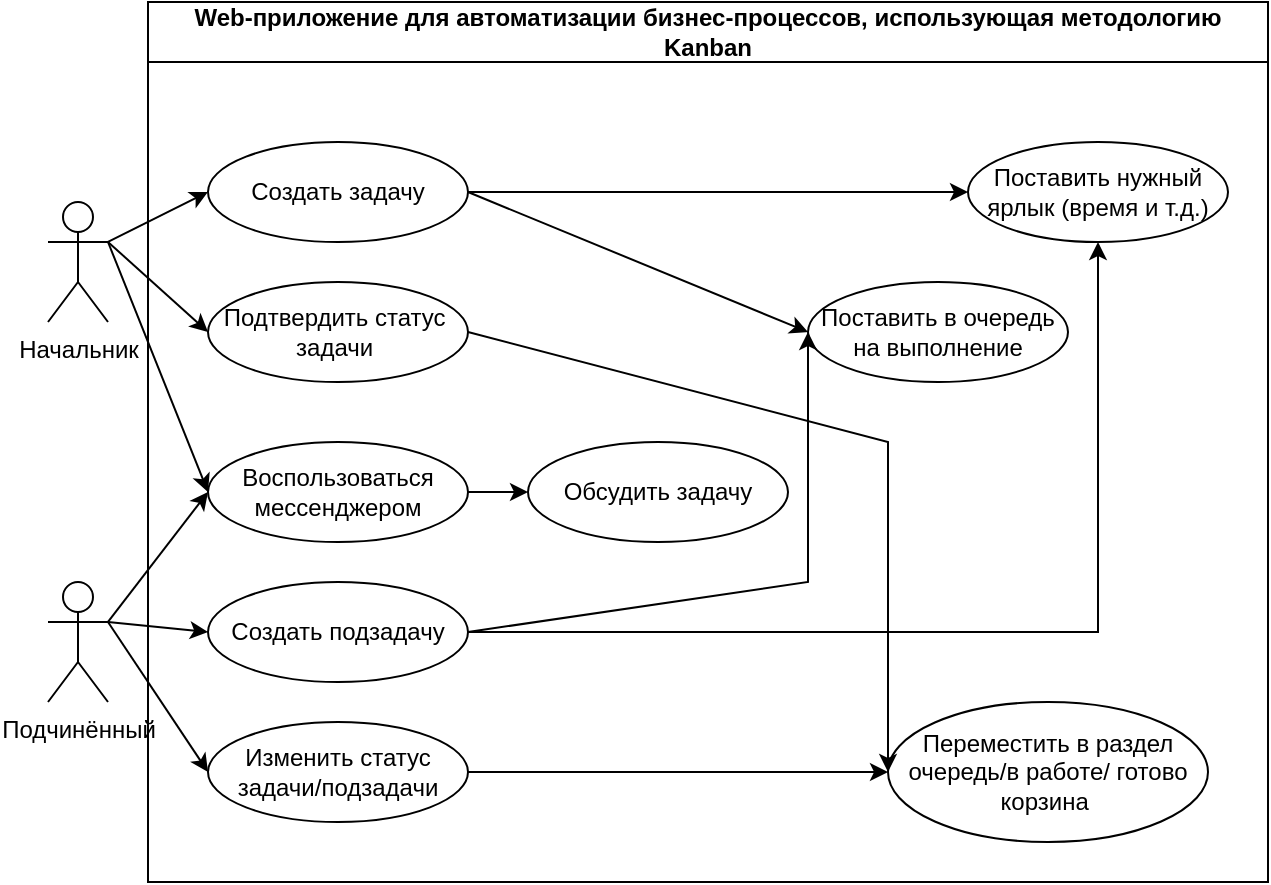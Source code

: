 <mxfile version="21.3.8" type="github">
  <diagram name="Страница 1" id="3dBzLKWuroAtSPjVI7Yx">
    <mxGraphModel dx="839" dy="477" grid="1" gridSize="10" guides="1" tooltips="1" connect="1" arrows="1" fold="1" page="1" pageScale="1" pageWidth="827" pageHeight="1169" math="0" shadow="0">
      <root>
        <mxCell id="0" />
        <mxCell id="1" parent="0" />
        <mxCell id="eFxl3dGezOG97QidDKsl-2" value="Подчинённый" style="shape=umlActor;verticalLabelPosition=bottom;verticalAlign=top;html=1;outlineConnect=0;" vertex="1" parent="1">
          <mxGeometry x="190" y="310" width="30" height="60" as="geometry" />
        </mxCell>
        <mxCell id="eFxl3dGezOG97QidDKsl-3" value="Web-приложение для автоматизации бизнес-процессов, использующая методологию Kanban" style="swimlane;whiteSpace=wrap;html=1;startSize=30;" vertex="1" parent="1">
          <mxGeometry x="240" y="20" width="560" height="440" as="geometry" />
        </mxCell>
        <mxCell id="eFxl3dGezOG97QidDKsl-6" value="Создать задачу" style="ellipse;whiteSpace=wrap;html=1;" vertex="1" parent="eFxl3dGezOG97QidDKsl-3">
          <mxGeometry x="30" y="70" width="130" height="50" as="geometry" />
        </mxCell>
        <mxCell id="eFxl3dGezOG97QidDKsl-7" value="Подтвердить статус&amp;nbsp; задачи&amp;nbsp;" style="ellipse;whiteSpace=wrap;html=1;" vertex="1" parent="eFxl3dGezOG97QidDKsl-3">
          <mxGeometry x="30" y="140" width="130" height="50" as="geometry" />
        </mxCell>
        <mxCell id="eFxl3dGezOG97QidDKsl-33" value="" style="edgeStyle=orthogonalEdgeStyle;rounded=0;orthogonalLoop=1;jettySize=auto;html=1;" edge="1" parent="eFxl3dGezOG97QidDKsl-3" source="eFxl3dGezOG97QidDKsl-13" target="eFxl3dGezOG97QidDKsl-32">
          <mxGeometry relative="1" as="geometry" />
        </mxCell>
        <mxCell id="eFxl3dGezOG97QidDKsl-13" value="Создать подзадачу" style="ellipse;whiteSpace=wrap;html=1;" vertex="1" parent="eFxl3dGezOG97QidDKsl-3">
          <mxGeometry x="30" y="290" width="130" height="50" as="geometry" />
        </mxCell>
        <mxCell id="eFxl3dGezOG97QidDKsl-39" value="" style="edgeStyle=orthogonalEdgeStyle;rounded=0;orthogonalLoop=1;jettySize=auto;html=1;" edge="1" parent="eFxl3dGezOG97QidDKsl-3" source="eFxl3dGezOG97QidDKsl-14" target="eFxl3dGezOG97QidDKsl-36">
          <mxGeometry relative="1" as="geometry" />
        </mxCell>
        <mxCell id="eFxl3dGezOG97QidDKsl-14" value="Изменить статус задачи/подзадачи" style="ellipse;whiteSpace=wrap;html=1;" vertex="1" parent="eFxl3dGezOG97QidDKsl-3">
          <mxGeometry x="30" y="360" width="130" height="50" as="geometry" />
        </mxCell>
        <mxCell id="eFxl3dGezOG97QidDKsl-30" value="" style="edgeStyle=orthogonalEdgeStyle;rounded=0;orthogonalLoop=1;jettySize=auto;html=1;" edge="1" parent="eFxl3dGezOG97QidDKsl-3" source="eFxl3dGezOG97QidDKsl-15" target="eFxl3dGezOG97QidDKsl-29">
          <mxGeometry relative="1" as="geometry" />
        </mxCell>
        <mxCell id="eFxl3dGezOG97QidDKsl-15" value="Воспользоваться мессенджером" style="ellipse;whiteSpace=wrap;html=1;" vertex="1" parent="eFxl3dGezOG97QidDKsl-3">
          <mxGeometry x="30" y="220" width="130" height="50" as="geometry" />
        </mxCell>
        <mxCell id="eFxl3dGezOG97QidDKsl-29" value="Обсудить задачу" style="ellipse;whiteSpace=wrap;html=1;" vertex="1" parent="eFxl3dGezOG97QidDKsl-3">
          <mxGeometry x="190" y="220" width="130" height="50" as="geometry" />
        </mxCell>
        <mxCell id="eFxl3dGezOG97QidDKsl-32" value="Поставить нужный ярлык (время и т.д.)" style="ellipse;whiteSpace=wrap;html=1;" vertex="1" parent="eFxl3dGezOG97QidDKsl-3">
          <mxGeometry x="410" y="70" width="130" height="50" as="geometry" />
        </mxCell>
        <mxCell id="eFxl3dGezOG97QidDKsl-34" value="Поставить в очередь на выполнение" style="ellipse;whiteSpace=wrap;html=1;" vertex="1" parent="eFxl3dGezOG97QidDKsl-3">
          <mxGeometry x="330" y="140" width="130" height="50" as="geometry" />
        </mxCell>
        <mxCell id="eFxl3dGezOG97QidDKsl-35" value="" style="endArrow=classic;html=1;rounded=0;entryX=0;entryY=0.5;entryDx=0;entryDy=0;exitX=1;exitY=0.5;exitDx=0;exitDy=0;" edge="1" parent="eFxl3dGezOG97QidDKsl-3" source="eFxl3dGezOG97QidDKsl-13" target="eFxl3dGezOG97QidDKsl-34">
          <mxGeometry width="50" height="50" relative="1" as="geometry">
            <mxPoint x="160" y="370" as="sourcePoint" />
            <mxPoint x="210" y="320" as="targetPoint" />
            <Array as="points">
              <mxPoint x="330" y="290" />
            </Array>
          </mxGeometry>
        </mxCell>
        <mxCell id="eFxl3dGezOG97QidDKsl-36" value="Переместить в раздел очередь/в работе/ готово корзина&amp;nbsp;" style="ellipse;whiteSpace=wrap;html=1;" vertex="1" parent="eFxl3dGezOG97QidDKsl-3">
          <mxGeometry x="370" y="350" width="160" height="70" as="geometry" />
        </mxCell>
        <mxCell id="eFxl3dGezOG97QidDKsl-37" value="" style="endArrow=classic;html=1;rounded=0;entryX=0;entryY=0.5;entryDx=0;entryDy=0;exitX=1;exitY=0.5;exitDx=0;exitDy=0;" edge="1" parent="eFxl3dGezOG97QidDKsl-3" source="eFxl3dGezOG97QidDKsl-6" target="eFxl3dGezOG97QidDKsl-32">
          <mxGeometry width="50" height="50" relative="1" as="geometry">
            <mxPoint x="280" y="130" as="sourcePoint" />
            <mxPoint x="330" y="80" as="targetPoint" />
          </mxGeometry>
        </mxCell>
        <mxCell id="eFxl3dGezOG97QidDKsl-38" value="" style="endArrow=classic;html=1;rounded=0;entryX=0;entryY=0.5;entryDx=0;entryDy=0;exitX=1;exitY=0.5;exitDx=0;exitDy=0;" edge="1" parent="eFxl3dGezOG97QidDKsl-3" source="eFxl3dGezOG97QidDKsl-6" target="eFxl3dGezOG97QidDKsl-34">
          <mxGeometry width="50" height="50" relative="1" as="geometry">
            <mxPoint x="220" y="160" as="sourcePoint" />
            <mxPoint x="270" y="110" as="targetPoint" />
          </mxGeometry>
        </mxCell>
        <mxCell id="eFxl3dGezOG97QidDKsl-40" value="" style="endArrow=classic;html=1;rounded=0;entryX=0;entryY=0.5;entryDx=0;entryDy=0;exitX=1;exitY=0.5;exitDx=0;exitDy=0;" edge="1" parent="eFxl3dGezOG97QidDKsl-3" source="eFxl3dGezOG97QidDKsl-7" target="eFxl3dGezOG97QidDKsl-36">
          <mxGeometry width="50" height="50" relative="1" as="geometry">
            <mxPoint x="150" y="360" as="sourcePoint" />
            <mxPoint x="320" y="360" as="targetPoint" />
            <Array as="points">
              <mxPoint x="370" y="220" />
            </Array>
          </mxGeometry>
        </mxCell>
        <mxCell id="eFxl3dGezOG97QidDKsl-5" value="Начальник" style="shape=umlActor;verticalLabelPosition=bottom;verticalAlign=top;html=1;outlineConnect=0;" vertex="1" parent="1">
          <mxGeometry x="190" y="120" width="30" height="60" as="geometry" />
        </mxCell>
        <mxCell id="eFxl3dGezOG97QidDKsl-20" value="" style="endArrow=classic;html=1;rounded=0;entryX=0;entryY=0.5;entryDx=0;entryDy=0;exitX=1;exitY=0.333;exitDx=0;exitDy=0;exitPerimeter=0;" edge="1" parent="1" source="eFxl3dGezOG97QidDKsl-2" target="eFxl3dGezOG97QidDKsl-15">
          <mxGeometry width="50" height="50" relative="1" as="geometry">
            <mxPoint x="240" y="330" as="sourcePoint" />
            <mxPoint x="290" y="280" as="targetPoint" />
          </mxGeometry>
        </mxCell>
        <mxCell id="eFxl3dGezOG97QidDKsl-23" value="" style="endArrow=classic;html=1;rounded=0;entryX=0;entryY=0.5;entryDx=0;entryDy=0;" edge="1" parent="1" target="eFxl3dGezOG97QidDKsl-13">
          <mxGeometry width="50" height="50" relative="1" as="geometry">
            <mxPoint x="220" y="330" as="sourcePoint" />
            <mxPoint x="290" y="310" as="targetPoint" />
          </mxGeometry>
        </mxCell>
        <mxCell id="eFxl3dGezOG97QidDKsl-25" value="" style="endArrow=classic;html=1;rounded=0;entryX=0;entryY=0.5;entryDx=0;entryDy=0;exitX=1;exitY=0.333;exitDx=0;exitDy=0;exitPerimeter=0;" edge="1" parent="1" source="eFxl3dGezOG97QidDKsl-5" target="eFxl3dGezOG97QidDKsl-6">
          <mxGeometry width="50" height="50" relative="1" as="geometry">
            <mxPoint x="230" y="150" as="sourcePoint" />
            <mxPoint x="280" y="100" as="targetPoint" />
          </mxGeometry>
        </mxCell>
        <mxCell id="eFxl3dGezOG97QidDKsl-26" value="" style="endArrow=classic;html=1;rounded=0;entryX=0;entryY=0.5;entryDx=0;entryDy=0;exitX=1;exitY=0.333;exitDx=0;exitDy=0;exitPerimeter=0;" edge="1" parent="1" source="eFxl3dGezOG97QidDKsl-5" target="eFxl3dGezOG97QidDKsl-7">
          <mxGeometry width="50" height="50" relative="1" as="geometry">
            <mxPoint x="240" y="200" as="sourcePoint" />
            <mxPoint x="290" y="150" as="targetPoint" />
          </mxGeometry>
        </mxCell>
        <mxCell id="eFxl3dGezOG97QidDKsl-27" value="" style="endArrow=classic;html=1;rounded=0;entryX=0;entryY=0.5;entryDx=0;entryDy=0;" edge="1" parent="1" target="eFxl3dGezOG97QidDKsl-15">
          <mxGeometry width="50" height="50" relative="1" as="geometry">
            <mxPoint x="220" y="140" as="sourcePoint" />
            <mxPoint x="290" y="200" as="targetPoint" />
          </mxGeometry>
        </mxCell>
        <mxCell id="eFxl3dGezOG97QidDKsl-24" value="" style="endArrow=classic;html=1;rounded=0;entryX=0;entryY=0.5;entryDx=0;entryDy=0;exitX=1;exitY=0.333;exitDx=0;exitDy=0;exitPerimeter=0;" edge="1" parent="1" source="eFxl3dGezOG97QidDKsl-2" target="eFxl3dGezOG97QidDKsl-14">
          <mxGeometry width="50" height="50" relative="1" as="geometry">
            <mxPoint x="220" y="330" as="sourcePoint" />
            <mxPoint x="280" y="370" as="targetPoint" />
          </mxGeometry>
        </mxCell>
      </root>
    </mxGraphModel>
  </diagram>
</mxfile>
